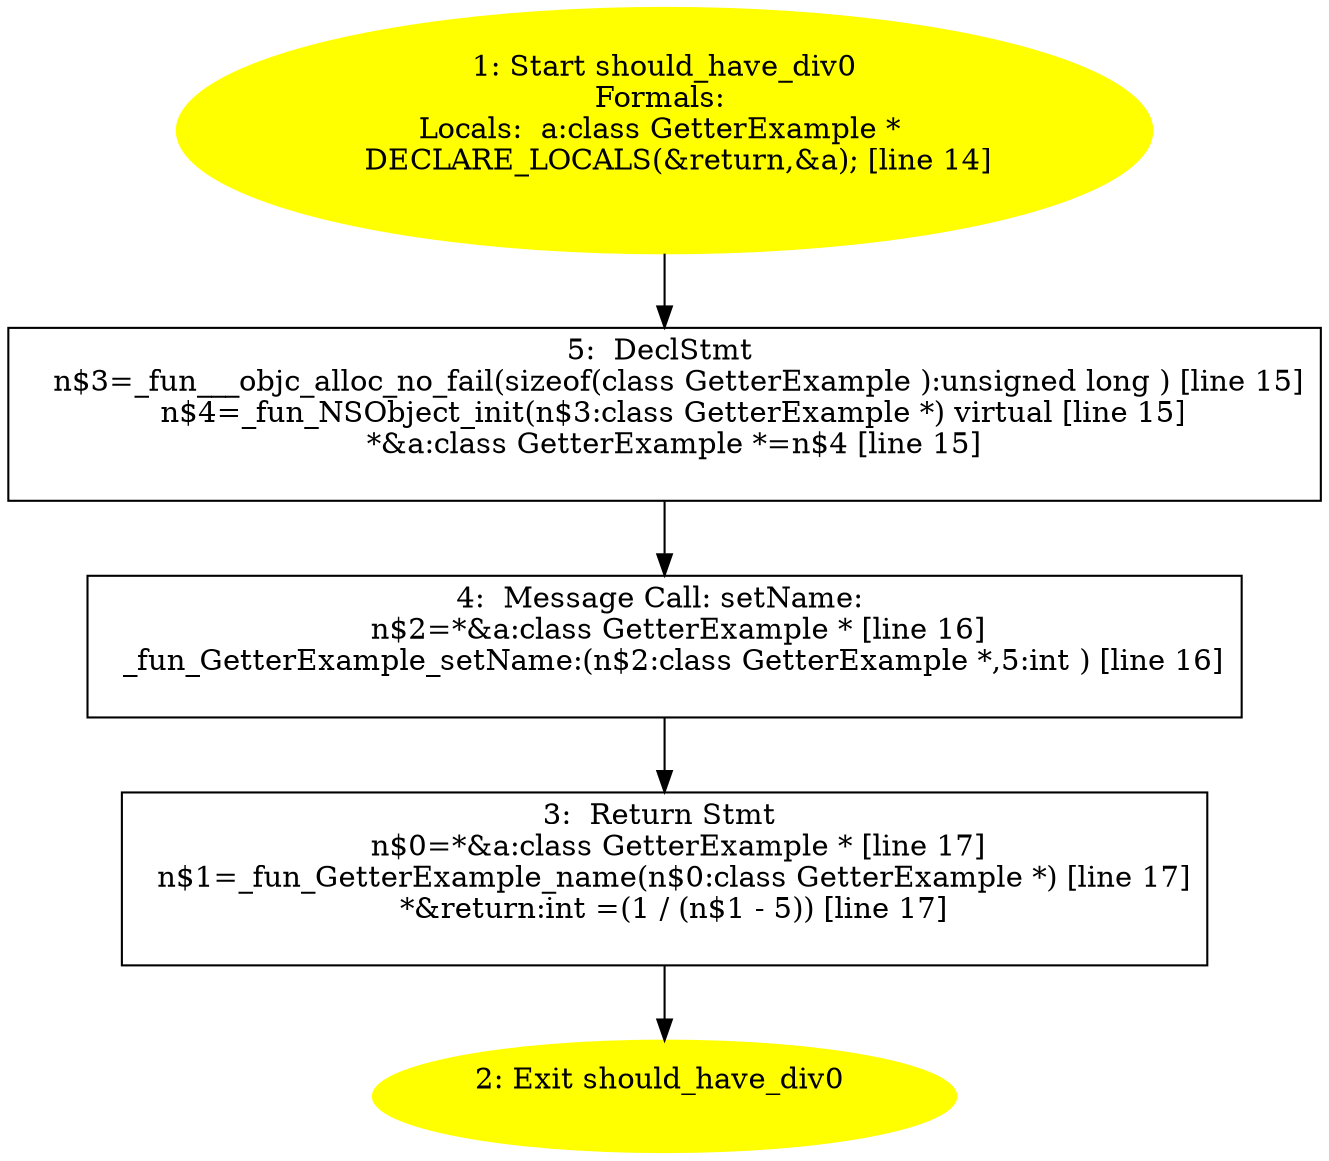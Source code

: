 /* @generated */
digraph iCFG {
"should_have_div0.f0a0c4e0ab301ca0aa2f50aa87721dc4_5" [label="5:  DeclStmt \n   n$3=_fun___objc_alloc_no_fail(sizeof(class GetterExample ):unsigned long ) [line 15]\n  n$4=_fun_NSObject_init(n$3:class GetterExample *) virtual [line 15]\n  *&a:class GetterExample *=n$4 [line 15]\n " shape="box"]
	

	 "should_have_div0.f0a0c4e0ab301ca0aa2f50aa87721dc4_5" -> "should_have_div0.f0a0c4e0ab301ca0aa2f50aa87721dc4_4" ;
"should_have_div0.f0a0c4e0ab301ca0aa2f50aa87721dc4_4" [label="4:  Message Call: setName: \n   n$2=*&a:class GetterExample * [line 16]\n  _fun_GetterExample_setName:(n$2:class GetterExample *,5:int ) [line 16]\n " shape="box"]
	

	 "should_have_div0.f0a0c4e0ab301ca0aa2f50aa87721dc4_4" -> "should_have_div0.f0a0c4e0ab301ca0aa2f50aa87721dc4_3" ;
"should_have_div0.f0a0c4e0ab301ca0aa2f50aa87721dc4_3" [label="3:  Return Stmt \n   n$0=*&a:class GetterExample * [line 17]\n  n$1=_fun_GetterExample_name(n$0:class GetterExample *) [line 17]\n  *&return:int =(1 / (n$1 - 5)) [line 17]\n " shape="box"]
	

	 "should_have_div0.f0a0c4e0ab301ca0aa2f50aa87721dc4_3" -> "should_have_div0.f0a0c4e0ab301ca0aa2f50aa87721dc4_2" ;
"should_have_div0.f0a0c4e0ab301ca0aa2f50aa87721dc4_2" [label="2: Exit should_have_div0 \n  " color=yellow style=filled]
	

"should_have_div0.f0a0c4e0ab301ca0aa2f50aa87721dc4_1" [label="1: Start should_have_div0\nFormals: \nLocals:  a:class GetterExample * \n   DECLARE_LOCALS(&return,&a); [line 14]\n " color=yellow style=filled]
	

	 "should_have_div0.f0a0c4e0ab301ca0aa2f50aa87721dc4_1" -> "should_have_div0.f0a0c4e0ab301ca0aa2f50aa87721dc4_5" ;
}
